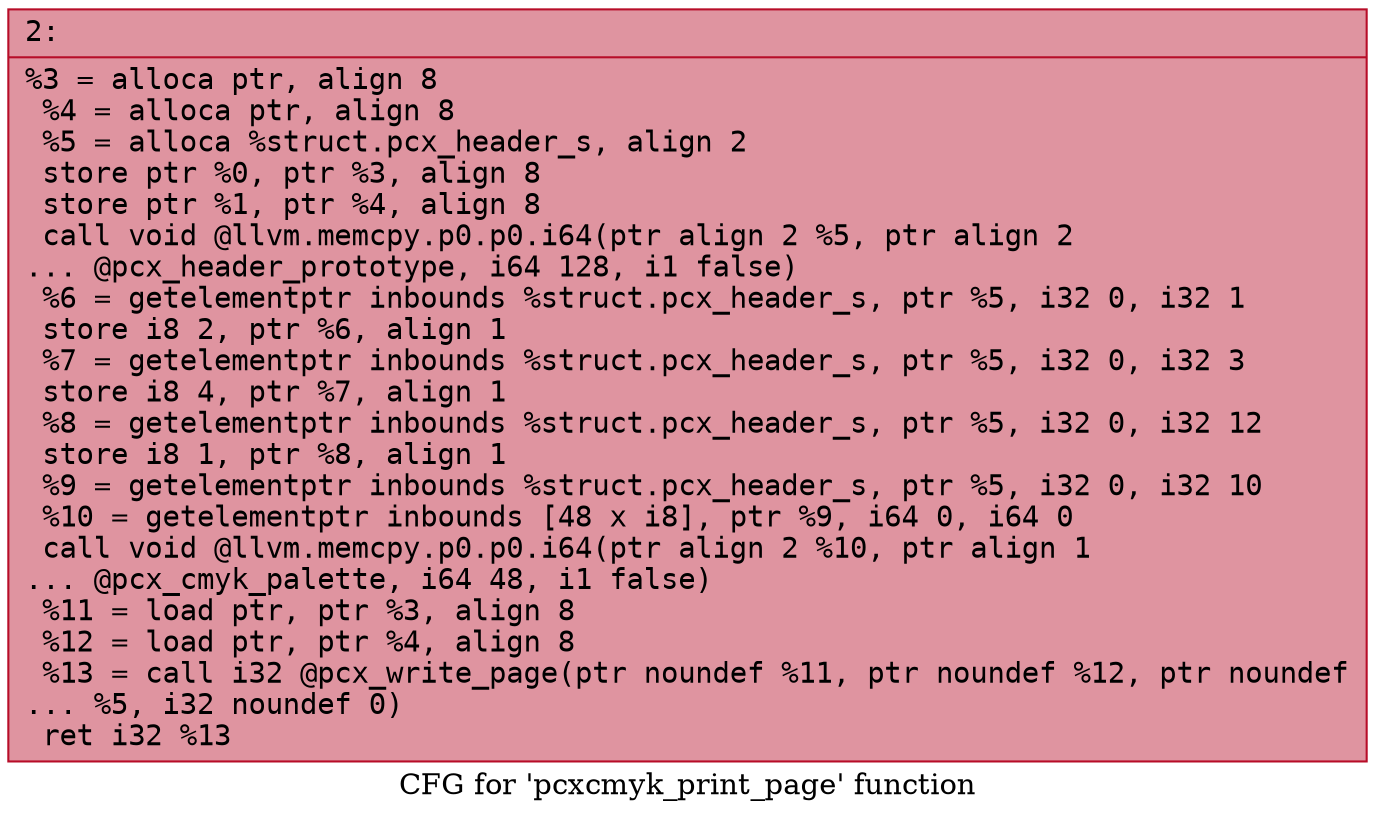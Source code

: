 digraph "CFG for 'pcxcmyk_print_page' function" {
	label="CFG for 'pcxcmyk_print_page' function";

	Node0x600003a3a580 [shape=record,color="#b70d28ff", style=filled, fillcolor="#b70d2870" fontname="Courier",label="{2:\l|  %3 = alloca ptr, align 8\l  %4 = alloca ptr, align 8\l  %5 = alloca %struct.pcx_header_s, align 2\l  store ptr %0, ptr %3, align 8\l  store ptr %1, ptr %4, align 8\l  call void @llvm.memcpy.p0.p0.i64(ptr align 2 %5, ptr align 2\l... @pcx_header_prototype, i64 128, i1 false)\l  %6 = getelementptr inbounds %struct.pcx_header_s, ptr %5, i32 0, i32 1\l  store i8 2, ptr %6, align 1\l  %7 = getelementptr inbounds %struct.pcx_header_s, ptr %5, i32 0, i32 3\l  store i8 4, ptr %7, align 1\l  %8 = getelementptr inbounds %struct.pcx_header_s, ptr %5, i32 0, i32 12\l  store i8 1, ptr %8, align 1\l  %9 = getelementptr inbounds %struct.pcx_header_s, ptr %5, i32 0, i32 10\l  %10 = getelementptr inbounds [48 x i8], ptr %9, i64 0, i64 0\l  call void @llvm.memcpy.p0.p0.i64(ptr align 2 %10, ptr align 1\l... @pcx_cmyk_palette, i64 48, i1 false)\l  %11 = load ptr, ptr %3, align 8\l  %12 = load ptr, ptr %4, align 8\l  %13 = call i32 @pcx_write_page(ptr noundef %11, ptr noundef %12, ptr noundef\l... %5, i32 noundef 0)\l  ret i32 %13\l}"];
}
